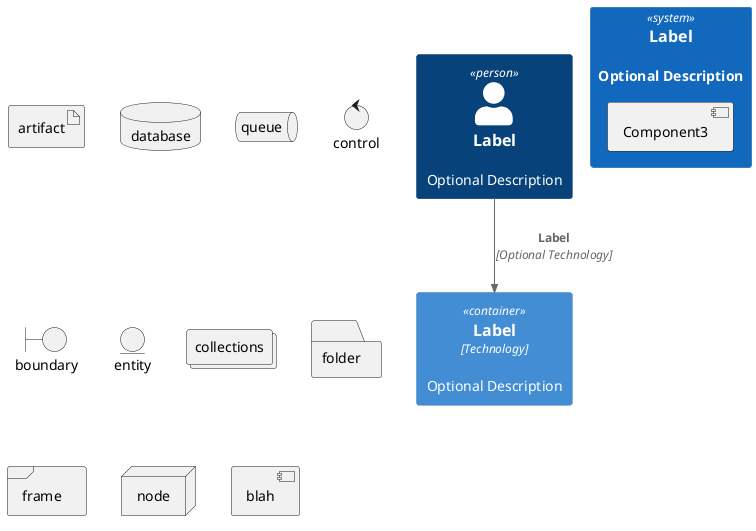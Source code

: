@startuml nameit
!include <C4/C4_Container>

Person(personAlias, "Label", "Optional Description")
Container(containerAlias, "Label", "Technology", "Optional Description")
System(systemAlias, "Label", "Optional Description") {
    [Component3]
}
artifact artifact
database database
queue queue
control control
boundary boundary
entity entity
collections collections
folder folder
frame frame
node node




Rel(personAlias, containerAlias, "Label", "Optional Technology")
[blah]


@enduml
